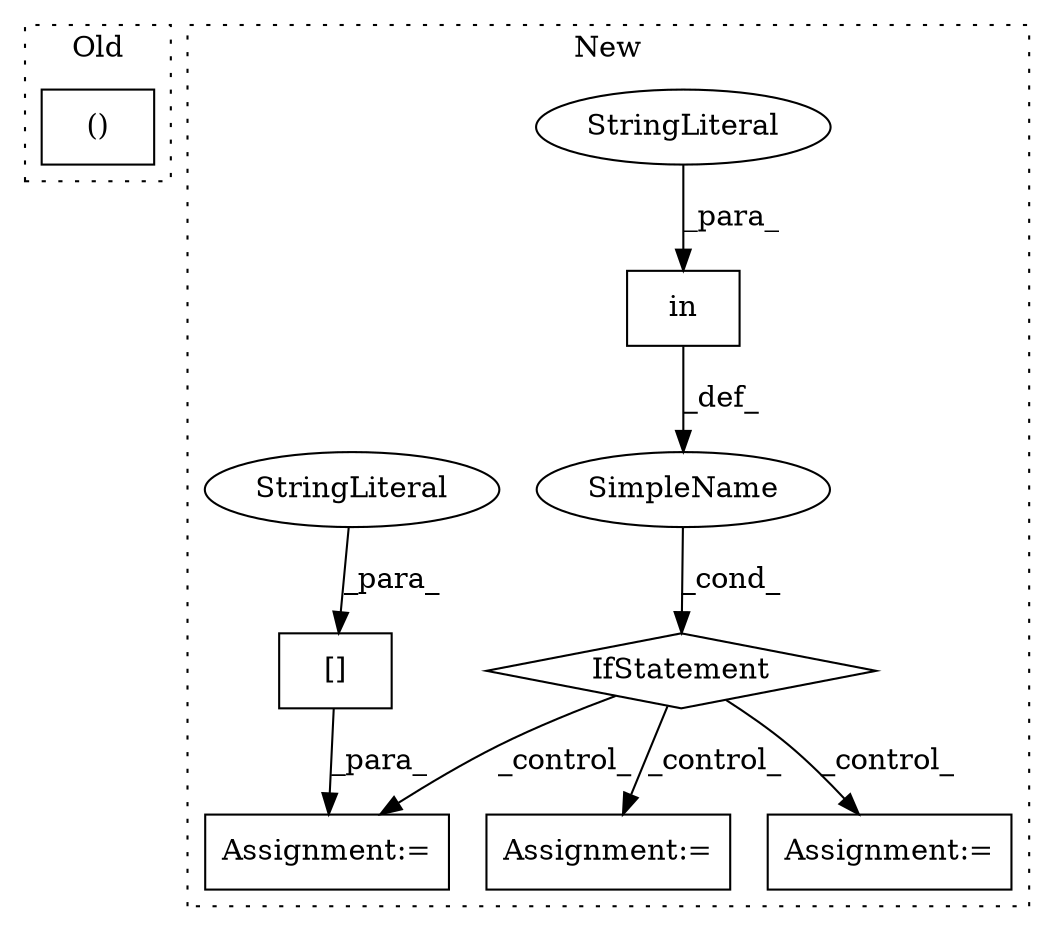 digraph G {
subgraph cluster0 {
1 [label="()" a="106" s="12022" l="34" shape="box"];
label = "Old";
style="dotted";
}
subgraph cluster1 {
2 [label="in" a="105" s="9496" l="27" shape="box"];
3 [label="IfStatement" a="25" s="9484,9523" l="12,2" shape="diamond"];
4 [label="Assignment:=" a="7" s="9733" l="1" shape="box"];
5 [label="SimpleName" a="42" s="" l="" shape="ellipse"];
6 [label="Assignment:=" a="7" s="9702" l="1" shape="box"];
7 [label="StringLiteral" a="45" s="9496" l="13" shape="ellipse"];
8 [label="Assignment:=" a="7" s="9615" l="1" shape="box"];
9 [label="[]" a="2" s="9616,9656" l="26,1" shape="box"];
10 [label="StringLiteral" a="45" s="9642" l="14" shape="ellipse"];
label = "New";
style="dotted";
}
2 -> 5 [label="_def_"];
3 -> 6 [label="_control_"];
3 -> 4 [label="_control_"];
3 -> 8 [label="_control_"];
5 -> 3 [label="_cond_"];
7 -> 2 [label="_para_"];
9 -> 8 [label="_para_"];
10 -> 9 [label="_para_"];
}